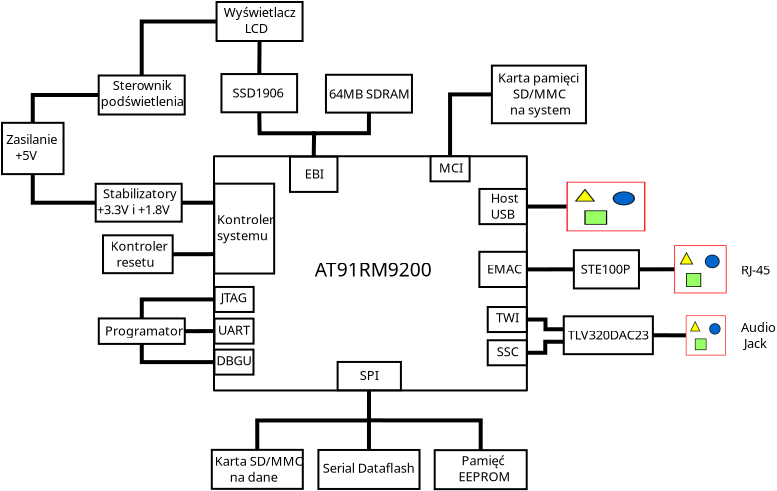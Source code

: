 <?xml version="1.0" encoding="UTF-8"?>
<dia:diagram xmlns:dia="http://www.lysator.liu.se/~alla/dia/">
  <dia:layer name="Tło" visible="true">
    <dia:object type="Standard - Box" version="0" id="O0">
      <dia:attribute name="obj_pos">
        <dia:point val="14.95,10.1"/>
      </dia:attribute>
      <dia:attribute name="obj_bb">
        <dia:rectangle val="14.9,10.05;30.645,21.861"/>
      </dia:attribute>
      <dia:attribute name="elem_corner">
        <dia:point val="14.95,10.1"/>
      </dia:attribute>
      <dia:attribute name="elem_width">
        <dia:real val="15.644"/>
      </dia:attribute>
      <dia:attribute name="elem_height">
        <dia:real val="11.711"/>
      </dia:attribute>
      <dia:attribute name="show_background">
        <dia:boolean val="true"/>
      </dia:attribute>
      <dia:attribute name="corner_radius">
        <dia:real val="1.175e-38"/>
      </dia:attribute>
    </dia:object>
    <dia:object type="Standard - Text" version="1" id="O1">
      <dia:attribute name="obj_pos">
        <dia:point val="19.99,16.113"/>
      </dia:attribute>
      <dia:attribute name="obj_bb">
        <dia:rectangle val="19.99,15.407;25.763,18.211"/>
      </dia:attribute>
      <dia:attribute name="text">
        <dia:composite type="text">
          <dia:attribute name="string">
            <dia:string>#AT91RM9200
#</dia:string>
          </dia:attribute>
          <dia:attribute name="font">
            <dia:font family="sans" style="0" name="Helvetica"/>
          </dia:attribute>
          <dia:attribute name="height">
            <dia:real val="1.2"/>
          </dia:attribute>
          <dia:attribute name="pos">
            <dia:point val="19.99,16.113"/>
          </dia:attribute>
          <dia:attribute name="color">
            <dia:color val="#000000"/>
          </dia:attribute>
          <dia:attribute name="alignment">
            <dia:enum val="0"/>
          </dia:attribute>
        </dia:composite>
      </dia:attribute>
      <dia:attribute name="valign">
        <dia:enum val="3"/>
      </dia:attribute>
    </dia:object>
    <dia:object type="Standard - Box" version="0" id="O2">
      <dia:attribute name="obj_pos">
        <dia:point val="4.35,8.428"/>
      </dia:attribute>
      <dia:attribute name="obj_bb">
        <dia:rectangle val="4.3,8.378;7.476,11.043"/>
      </dia:attribute>
      <dia:attribute name="elem_corner">
        <dia:point val="4.35,8.428"/>
      </dia:attribute>
      <dia:attribute name="elem_width">
        <dia:real val="3.076"/>
      </dia:attribute>
      <dia:attribute name="elem_height">
        <dia:real val="2.565"/>
      </dia:attribute>
      <dia:attribute name="show_background">
        <dia:boolean val="true"/>
      </dia:attribute>
    </dia:object>
    <dia:object type="Standard - Box" version="0" id="O3">
      <dia:attribute name="obj_pos">
        <dia:point val="18.75,10.123"/>
      </dia:attribute>
      <dia:attribute name="obj_bb">
        <dia:rectangle val="18.7,10.073;21.173,11.933"/>
      </dia:attribute>
      <dia:attribute name="elem_corner">
        <dia:point val="18.75,10.123"/>
      </dia:attribute>
      <dia:attribute name="elem_width">
        <dia:real val="2.373"/>
      </dia:attribute>
      <dia:attribute name="elem_height">
        <dia:real val="1.76"/>
      </dia:attribute>
      <dia:attribute name="show_background">
        <dia:boolean val="true"/>
      </dia:attribute>
    </dia:object>
    <dia:object type="Standard - Box" version="0" id="O4">
      <dia:attribute name="obj_pos">
        <dia:point val="14.84,24.78"/>
      </dia:attribute>
      <dia:attribute name="obj_bb">
        <dia:rectangle val="14.79,24.73;19.44,26.78"/>
      </dia:attribute>
      <dia:attribute name="elem_corner">
        <dia:point val="14.84,24.78"/>
      </dia:attribute>
      <dia:attribute name="elem_width">
        <dia:real val="4.55"/>
      </dia:attribute>
      <dia:attribute name="elem_height">
        <dia:real val="1.95"/>
      </dia:attribute>
      <dia:attribute name="show_background">
        <dia:boolean val="true"/>
      </dia:attribute>
    </dia:object>
    <dia:object type="Standard - Box" version="0" id="O5">
      <dia:attribute name="obj_pos">
        <dia:point val="25.985,24.795"/>
      </dia:attribute>
      <dia:attribute name="obj_bb">
        <dia:rectangle val="25.935,24.745;30.635,26.795"/>
      </dia:attribute>
      <dia:attribute name="elem_corner">
        <dia:point val="25.985,24.795"/>
      </dia:attribute>
      <dia:attribute name="elem_width">
        <dia:real val="4.6"/>
      </dia:attribute>
      <dia:attribute name="elem_height">
        <dia:real val="1.95"/>
      </dia:attribute>
      <dia:attribute name="show_background">
        <dia:boolean val="true"/>
      </dia:attribute>
    </dia:object>
    <dia:object type="Standard - Box" version="0" id="O6">
      <dia:attribute name="obj_pos">
        <dia:point val="20.17,24.785"/>
      </dia:attribute>
      <dia:attribute name="obj_bb">
        <dia:rectangle val="20.12,24.735;25.276,26.785"/>
      </dia:attribute>
      <dia:attribute name="elem_corner">
        <dia:point val="20.17,24.785"/>
      </dia:attribute>
      <dia:attribute name="elem_width">
        <dia:real val="5.056"/>
      </dia:attribute>
      <dia:attribute name="elem_height">
        <dia:real val="1.95"/>
      </dia:attribute>
      <dia:attribute name="show_background">
        <dia:boolean val="true"/>
      </dia:attribute>
    </dia:object>
    <dia:object type="Standard - Box" version="0" id="O7">
      <dia:attribute name="obj_pos">
        <dia:point val="9.035,11.476"/>
      </dia:attribute>
      <dia:attribute name="obj_bb">
        <dia:rectangle val="8.985,11.427;13.385,13.418"/>
      </dia:attribute>
      <dia:attribute name="elem_corner">
        <dia:point val="9.035,11.476"/>
      </dia:attribute>
      <dia:attribute name="elem_width">
        <dia:real val="4.3"/>
      </dia:attribute>
      <dia:attribute name="elem_height">
        <dia:real val="1.892"/>
      </dia:attribute>
      <dia:attribute name="show_background">
        <dia:boolean val="true"/>
      </dia:attribute>
    </dia:object>
    <dia:object type="Standard - Line" version="0" id="O8">
      <dia:attribute name="obj_pos">
        <dia:point val="22.7,21.35"/>
      </dia:attribute>
      <dia:attribute name="obj_bb">
        <dia:rectangle val="22.598,21.25;22.8,24.885"/>
      </dia:attribute>
      <dia:attribute name="conn_endpoints">
        <dia:point val="22.7,21.35"/>
        <dia:point val="22.698,24.785"/>
      </dia:attribute>
      <dia:attribute name="numcp">
        <dia:int val="2"/>
      </dia:attribute>
      <dia:attribute name="line_width">
        <dia:real val="0.2"/>
      </dia:attribute>
      <dia:connections>
        <dia:connection handle="1" to="O6" connection="1"/>
      </dia:connections>
    </dia:object>
    <dia:object type="Standard - PolyLine" version="0" id="O9">
      <dia:attribute name="obj_pos">
        <dia:point val="22.662,23.309"/>
      </dia:attribute>
      <dia:attribute name="obj_bb">
        <dia:rectangle val="17.011,23.209;22.762,24.88"/>
      </dia:attribute>
      <dia:attribute name="poly_points">
        <dia:point val="22.662,23.309"/>
        <dia:point val="17.111,23.312"/>
        <dia:point val="17.115,24.78"/>
      </dia:attribute>
      <dia:attribute name="line_width">
        <dia:real val="0.2"/>
      </dia:attribute>
      <dia:connections>
        <dia:connection handle="2" to="O4" connection="1"/>
      </dia:connections>
    </dia:object>
    <dia:object type="Standard - PolyLine" version="0" id="O10">
      <dia:attribute name="obj_pos">
        <dia:point val="22.712,23.305"/>
      </dia:attribute>
      <dia:attribute name="obj_bb">
        <dia:rectangle val="22.613,23.205;28.385,24.895"/>
      </dia:attribute>
      <dia:attribute name="poly_points">
        <dia:point val="22.712,23.305"/>
        <dia:point val="28.285,23.308"/>
        <dia:point val="28.285,24.795"/>
      </dia:attribute>
      <dia:attribute name="line_width">
        <dia:real val="0.2"/>
      </dia:attribute>
      <dia:connections>
        <dia:connection handle="2" to="O5" connection="1"/>
      </dia:connections>
    </dia:object>
    <dia:object type="Standard - Text" version="1" id="O11">
      <dia:attribute name="obj_pos">
        <dia:point val="14.99,25.58"/>
      </dia:attribute>
      <dia:attribute name="obj_bb">
        <dia:rectangle val="14.99,25.038;19.157,26.777"/>
      </dia:attribute>
      <dia:attribute name="text">
        <dia:composite type="text">
          <dia:attribute name="string">
            <dia:string>#Karta SD/MMC
     na dane #</dia:string>
          </dia:attribute>
          <dia:attribute name="font">
            <dia:font family="sans" style="0" name="Helvetica"/>
          </dia:attribute>
          <dia:attribute name="height">
            <dia:real val="0.8"/>
          </dia:attribute>
          <dia:attribute name="pos">
            <dia:point val="14.99,25.58"/>
          </dia:attribute>
          <dia:attribute name="color">
            <dia:color val="#000000"/>
          </dia:attribute>
          <dia:attribute name="alignment">
            <dia:enum val="0"/>
          </dia:attribute>
        </dia:composite>
      </dia:attribute>
      <dia:attribute name="valign">
        <dia:enum val="3"/>
      </dia:attribute>
    </dia:object>
    <dia:object type="Standard - Text" version="1" id="O12">
      <dia:attribute name="obj_pos">
        <dia:point val="20.382,25.919"/>
      </dia:attribute>
      <dia:attribute name="obj_bb">
        <dia:rectangle val="20.382,25.377;25.004,26.317"/>
      </dia:attribute>
      <dia:attribute name="text">
        <dia:composite type="text">
          <dia:attribute name="string">
            <dia:string>#Serial Dataflash#</dia:string>
          </dia:attribute>
          <dia:attribute name="font">
            <dia:font family="sans" style="0" name="Helvetica"/>
          </dia:attribute>
          <dia:attribute name="height">
            <dia:real val="0.8"/>
          </dia:attribute>
          <dia:attribute name="pos">
            <dia:point val="20.382,25.919"/>
          </dia:attribute>
          <dia:attribute name="color">
            <dia:color val="#000000"/>
          </dia:attribute>
          <dia:attribute name="alignment">
            <dia:enum val="0"/>
          </dia:attribute>
        </dia:composite>
      </dia:attribute>
      <dia:attribute name="valign">
        <dia:enum val="3"/>
      </dia:attribute>
    </dia:object>
    <dia:object type="Standard - Text" version="1" id="O13">
      <dia:attribute name="obj_pos">
        <dia:point val="9.099,12.204"/>
      </dia:attribute>
      <dia:attribute name="obj_bb">
        <dia:rectangle val="9.099,11.662;13.251,13.402"/>
      </dia:attribute>
      <dia:attribute name="text">
        <dia:composite type="text">
          <dia:attribute name="string">
            <dia:string>#  Stabilizatory
+3.3V i +1.8V#</dia:string>
          </dia:attribute>
          <dia:attribute name="font">
            <dia:font family="sans" style="0" name="Helvetica"/>
          </dia:attribute>
          <dia:attribute name="height">
            <dia:real val="0.8"/>
          </dia:attribute>
          <dia:attribute name="pos">
            <dia:point val="9.099,12.204"/>
          </dia:attribute>
          <dia:attribute name="color">
            <dia:color val="#000000"/>
          </dia:attribute>
          <dia:attribute name="alignment">
            <dia:enum val="0"/>
          </dia:attribute>
        </dia:composite>
      </dia:attribute>
      <dia:attribute name="valign">
        <dia:enum val="3"/>
      </dia:attribute>
    </dia:object>
    <dia:object type="Standard - Text" version="1" id="O14">
      <dia:attribute name="obj_pos">
        <dia:point val="4.567,9.484"/>
      </dia:attribute>
      <dia:attribute name="obj_bb">
        <dia:rectangle val="4.567,8.941;7.199,10.681"/>
      </dia:attribute>
      <dia:attribute name="text">
        <dia:composite type="text">
          <dia:attribute name="string">
            <dia:string>#Zasilanie
   +5V#</dia:string>
          </dia:attribute>
          <dia:attribute name="font">
            <dia:font family="sans" style="0" name="Helvetica"/>
          </dia:attribute>
          <dia:attribute name="height">
            <dia:real val="0.8"/>
          </dia:attribute>
          <dia:attribute name="pos">
            <dia:point val="4.567,9.484"/>
          </dia:attribute>
          <dia:attribute name="color">
            <dia:color val="#000000"/>
          </dia:attribute>
          <dia:attribute name="alignment">
            <dia:enum val="0"/>
          </dia:attribute>
        </dia:composite>
      </dia:attribute>
      <dia:attribute name="valign">
        <dia:enum val="3"/>
      </dia:attribute>
    </dia:object>
    <dia:object type="Standard - Box" version="0" id="O15">
      <dia:attribute name="obj_pos">
        <dia:point val="21.131,20.384"/>
      </dia:attribute>
      <dia:attribute name="obj_bb">
        <dia:rectangle val="21.081,20.334;24.346,21.848"/>
      </dia:attribute>
      <dia:attribute name="elem_corner">
        <dia:point val="21.131,20.384"/>
      </dia:attribute>
      <dia:attribute name="elem_width">
        <dia:real val="3.164"/>
      </dia:attribute>
      <dia:attribute name="elem_height">
        <dia:real val="1.414"/>
      </dia:attribute>
      <dia:attribute name="show_background">
        <dia:boolean val="true"/>
      </dia:attribute>
    </dia:object>
    <dia:object type="Standard - Text" version="1" id="O16">
      <dia:attribute name="obj_pos">
        <dia:point val="22.24,21.293"/>
      </dia:attribute>
      <dia:attribute name="obj_bb">
        <dia:rectangle val="22.24,20.822;23.135,22.692"/>
      </dia:attribute>
      <dia:attribute name="text">
        <dia:composite type="text">
          <dia:attribute name="string">
            <dia:string>#SPI
#</dia:string>
          </dia:attribute>
          <dia:attribute name="font">
            <dia:font family="sans" style="0" name="Helvetica"/>
          </dia:attribute>
          <dia:attribute name="height">
            <dia:real val="0.8"/>
          </dia:attribute>
          <dia:attribute name="pos">
            <dia:point val="22.24,21.293"/>
          </dia:attribute>
          <dia:attribute name="color">
            <dia:color val="#000000"/>
          </dia:attribute>
          <dia:attribute name="alignment">
            <dia:enum val="0"/>
          </dia:attribute>
        </dia:composite>
      </dia:attribute>
      <dia:attribute name="valign">
        <dia:enum val="3"/>
      </dia:attribute>
    </dia:object>
    <dia:object type="Standard - Text" version="1" id="O17">
      <dia:attribute name="obj_pos">
        <dia:point val="27.181,25.549"/>
      </dia:attribute>
      <dia:attribute name="obj_bb">
        <dia:rectangle val="27.181,25.007;29.633,26.747"/>
      </dia:attribute>
      <dia:attribute name="text">
        <dia:composite type="text">
          <dia:attribute name="string">
            <dia:string># Pamięć
EEPROM#</dia:string>
          </dia:attribute>
          <dia:attribute name="font">
            <dia:font family="sans" style="0" name="Helvetica"/>
          </dia:attribute>
          <dia:attribute name="height">
            <dia:real val="0.8"/>
          </dia:attribute>
          <dia:attribute name="pos">
            <dia:point val="27.181,25.549"/>
          </dia:attribute>
          <dia:attribute name="color">
            <dia:color val="#000000"/>
          </dia:attribute>
          <dia:attribute name="alignment">
            <dia:enum val="0"/>
          </dia:attribute>
        </dia:composite>
      </dia:attribute>
      <dia:attribute name="valign">
        <dia:enum val="3"/>
      </dia:attribute>
    </dia:object>
    <dia:object type="Standard - Text" version="1" id="O18">
      <dia:attribute name="obj_pos">
        <dia:point val="19.492,11.214"/>
      </dia:attribute>
      <dia:attribute name="obj_bb">
        <dia:rectangle val="19.492,10.671;20.432,11.611"/>
      </dia:attribute>
      <dia:attribute name="text">
        <dia:composite type="text">
          <dia:attribute name="string">
            <dia:string>#EBI#</dia:string>
          </dia:attribute>
          <dia:attribute name="font">
            <dia:font family="sans" style="0" name="Helvetica"/>
          </dia:attribute>
          <dia:attribute name="height">
            <dia:real val="0.8"/>
          </dia:attribute>
          <dia:attribute name="pos">
            <dia:point val="19.492,11.214"/>
          </dia:attribute>
          <dia:attribute name="color">
            <dia:color val="#000000"/>
          </dia:attribute>
          <dia:attribute name="alignment">
            <dia:enum val="0"/>
          </dia:attribute>
        </dia:composite>
      </dia:attribute>
      <dia:attribute name="valign">
        <dia:enum val="3"/>
      </dia:attribute>
    </dia:object>
    <dia:object type="Standard - Box" version="0" id="O19">
      <dia:attribute name="obj_pos">
        <dia:point val="20.548,6.025"/>
      </dia:attribute>
      <dia:attribute name="obj_bb">
        <dia:rectangle val="20.498,5.975;24.898,7.967"/>
      </dia:attribute>
      <dia:attribute name="elem_corner">
        <dia:point val="20.548,6.025"/>
      </dia:attribute>
      <dia:attribute name="elem_width">
        <dia:real val="4.3"/>
      </dia:attribute>
      <dia:attribute name="elem_height">
        <dia:real val="1.892"/>
      </dia:attribute>
      <dia:attribute name="show_background">
        <dia:boolean val="true"/>
      </dia:attribute>
    </dia:object>
    <dia:object type="Standard - Text" version="1" id="O20">
      <dia:attribute name="obj_pos">
        <dia:point val="20.701,7.218"/>
      </dia:attribute>
      <dia:attribute name="obj_bb">
        <dia:rectangle val="20.701,6.676;24.628,7.616"/>
      </dia:attribute>
      <dia:attribute name="text">
        <dia:composite type="text">
          <dia:attribute name="string">
            <dia:string>#64MB SDRAM#</dia:string>
          </dia:attribute>
          <dia:attribute name="font">
            <dia:font family="sans" style="0" name="Helvetica"/>
          </dia:attribute>
          <dia:attribute name="height">
            <dia:real val="0.8"/>
          </dia:attribute>
          <dia:attribute name="pos">
            <dia:point val="20.701,7.218"/>
          </dia:attribute>
          <dia:attribute name="color">
            <dia:color val="#000000"/>
          </dia:attribute>
          <dia:attribute name="alignment">
            <dia:enum val="0"/>
          </dia:attribute>
        </dia:composite>
      </dia:attribute>
      <dia:attribute name="valign">
        <dia:enum val="3"/>
      </dia:attribute>
    </dia:object>
    <dia:object type="Standard - PolyLine" version="0" id="O21">
      <dia:attribute name="obj_pos">
        <dia:point val="19.937,10.123"/>
      </dia:attribute>
      <dia:attribute name="obj_bb">
        <dia:rectangle val="19.835,7.816;22.799,10.225"/>
      </dia:attribute>
      <dia:attribute name="poly_points">
        <dia:point val="19.937,10.123"/>
        <dia:point val="19.953,8.949"/>
        <dia:point val="22.695,8.947"/>
        <dia:point val="22.698,7.917"/>
      </dia:attribute>
      <dia:attribute name="line_width">
        <dia:real val="0.2"/>
      </dia:attribute>
      <dia:connections>
        <dia:connection handle="0" to="O3" connection="1"/>
        <dia:connection handle="3" to="O19" connection="6"/>
      </dia:connections>
    </dia:object>
    <dia:object type="Standard - Box" version="0" id="O22">
      <dia:attribute name="obj_pos">
        <dia:point val="15.323,5.99"/>
      </dia:attribute>
      <dia:attribute name="obj_bb">
        <dia:rectangle val="15.273,5.94;19.155,7.952"/>
      </dia:attribute>
      <dia:attribute name="elem_corner">
        <dia:point val="15.323,5.99"/>
      </dia:attribute>
      <dia:attribute name="elem_width">
        <dia:real val="3.782"/>
      </dia:attribute>
      <dia:attribute name="elem_height">
        <dia:real val="1.912"/>
      </dia:attribute>
      <dia:attribute name="show_background">
        <dia:boolean val="true"/>
      </dia:attribute>
    </dia:object>
    <dia:object type="Standard - PolyLine" version="0" id="O23">
      <dia:attribute name="obj_pos">
        <dia:point val="17.214,7.902"/>
      </dia:attribute>
      <dia:attribute name="obj_bb">
        <dia:rectangle val="17.113,7.801;20.123,9.049"/>
      </dia:attribute>
      <dia:attribute name="poly_points">
        <dia:point val="17.214,7.902"/>
        <dia:point val="17.23,8.949"/>
        <dia:point val="20.023,8.949"/>
      </dia:attribute>
      <dia:attribute name="line_width">
        <dia:real val="0.2"/>
      </dia:attribute>
      <dia:connections>
        <dia:connection handle="0" to="O22" connection="6"/>
      </dia:connections>
    </dia:object>
    <dia:object type="Standard - Text" version="1" id="O24">
      <dia:attribute name="obj_pos">
        <dia:point val="15.871,7.159"/>
      </dia:attribute>
      <dia:attribute name="obj_bb">
        <dia:rectangle val="15.871,6.617;18.539,7.557"/>
      </dia:attribute>
      <dia:attribute name="text">
        <dia:composite type="text">
          <dia:attribute name="string">
            <dia:string>#SSD1906#</dia:string>
          </dia:attribute>
          <dia:attribute name="font">
            <dia:font family="sans" style="0" name="Helvetica"/>
          </dia:attribute>
          <dia:attribute name="height">
            <dia:real val="0.8"/>
          </dia:attribute>
          <dia:attribute name="pos">
            <dia:point val="15.871,7.159"/>
          </dia:attribute>
          <dia:attribute name="color">
            <dia:color val="#000000"/>
          </dia:attribute>
          <dia:attribute name="alignment">
            <dia:enum val="0"/>
          </dia:attribute>
        </dia:composite>
      </dia:attribute>
      <dia:attribute name="valign">
        <dia:enum val="3"/>
      </dia:attribute>
    </dia:object>
    <dia:object type="Standard - Box" version="0" id="O25">
      <dia:attribute name="obj_pos">
        <dia:point val="14.963,11.47"/>
      </dia:attribute>
      <dia:attribute name="obj_bb">
        <dia:rectangle val="14.913,11.42;18.009,16.013"/>
      </dia:attribute>
      <dia:attribute name="elem_corner">
        <dia:point val="14.963,11.47"/>
      </dia:attribute>
      <dia:attribute name="elem_width">
        <dia:real val="2.995"/>
      </dia:attribute>
      <dia:attribute name="elem_height">
        <dia:real val="4.493"/>
      </dia:attribute>
      <dia:attribute name="show_background">
        <dia:boolean val="true"/>
      </dia:attribute>
    </dia:object>
    <dia:object type="Standard - Text" version="1" id="O26">
      <dia:attribute name="obj_pos">
        <dia:point val="15.1,13.498"/>
      </dia:attribute>
      <dia:attribute name="obj_bb">
        <dia:rectangle val="15.1,12.955;17.753,14.695"/>
      </dia:attribute>
      <dia:attribute name="text">
        <dia:composite type="text">
          <dia:attribute name="string">
            <dia:string>#Kontroler
systemu#</dia:string>
          </dia:attribute>
          <dia:attribute name="font">
            <dia:font family="sans" style="0" name="Helvetica"/>
          </dia:attribute>
          <dia:attribute name="height">
            <dia:real val="0.8"/>
          </dia:attribute>
          <dia:attribute name="pos">
            <dia:point val="15.1,13.498"/>
          </dia:attribute>
          <dia:attribute name="color">
            <dia:color val="#000000"/>
          </dia:attribute>
          <dia:attribute name="alignment">
            <dia:enum val="0"/>
          </dia:attribute>
        </dia:composite>
      </dia:attribute>
      <dia:attribute name="valign">
        <dia:enum val="3"/>
      </dia:attribute>
    </dia:object>
    <dia:object type="Standard - Line" version="0" id="O27">
      <dia:attribute name="obj_pos">
        <dia:point val="13.335,12.422"/>
      </dia:attribute>
      <dia:attribute name="obj_bb">
        <dia:rectangle val="13.235,12.322;15.034,12.522"/>
      </dia:attribute>
      <dia:attribute name="conn_endpoints">
        <dia:point val="13.335,12.422"/>
        <dia:point val="14.934,12.422"/>
      </dia:attribute>
      <dia:attribute name="numcp">
        <dia:int val="2"/>
      </dia:attribute>
      <dia:attribute name="line_width">
        <dia:real val="0.2"/>
      </dia:attribute>
      <dia:connections>
        <dia:connection handle="0" to="O7" connection="4"/>
      </dia:connections>
    </dia:object>
    <dia:object type="Standard - Box" version="0" id="O28">
      <dia:attribute name="obj_pos">
        <dia:point val="15.078,2.387"/>
      </dia:attribute>
      <dia:attribute name="obj_bb">
        <dia:rectangle val="15.028,2.337;19.428,4.387"/>
      </dia:attribute>
      <dia:attribute name="elem_corner">
        <dia:point val="15.078,2.387"/>
      </dia:attribute>
      <dia:attribute name="elem_width">
        <dia:real val="4.3"/>
      </dia:attribute>
      <dia:attribute name="elem_height">
        <dia:real val="1.95"/>
      </dia:attribute>
      <dia:attribute name="show_background">
        <dia:boolean val="true"/>
      </dia:attribute>
    </dia:object>
    <dia:object type="Standard - PolyLine" version="0" id="O29">
      <dia:attribute name="obj_pos">
        <dia:point val="17.228,4.337"/>
      </dia:attribute>
      <dia:attribute name="obj_bb">
        <dia:rectangle val="17.113,4.237;17.329,6.091"/>
      </dia:attribute>
      <dia:attribute name="poly_points">
        <dia:point val="17.228,4.337"/>
        <dia:point val="17.214,5.99"/>
      </dia:attribute>
      <dia:attribute name="line_width">
        <dia:real val="0.2"/>
      </dia:attribute>
      <dia:connections>
        <dia:connection handle="0" to="O28" connection="6"/>
        <dia:connection handle="1" to="O22" connection="1"/>
      </dia:connections>
    </dia:object>
    <dia:object type="Standard - Text" version="1" id="O30">
      <dia:attribute name="obj_pos">
        <dia:point val="15.443,3.139"/>
      </dia:attribute>
      <dia:attribute name="obj_bb">
        <dia:rectangle val="15.443,2.596;19.025,4.336"/>
      </dia:attribute>
      <dia:attribute name="text">
        <dia:composite type="text">
          <dia:attribute name="string">
            <dia:string>#Wyświetlacz
       LCD#</dia:string>
          </dia:attribute>
          <dia:attribute name="font">
            <dia:font family="sans" style="0" name="Helvetica"/>
          </dia:attribute>
          <dia:attribute name="height">
            <dia:real val="0.8"/>
          </dia:attribute>
          <dia:attribute name="pos">
            <dia:point val="15.443,3.139"/>
          </dia:attribute>
          <dia:attribute name="color">
            <dia:color val="#000000"/>
          </dia:attribute>
          <dia:attribute name="alignment">
            <dia:enum val="0"/>
          </dia:attribute>
        </dia:composite>
      </dia:attribute>
      <dia:attribute name="valign">
        <dia:enum val="3"/>
      </dia:attribute>
    </dia:object>
    <dia:object type="Standard - Box" version="0" id="O31">
      <dia:attribute name="obj_pos">
        <dia:point val="9.401,14.053"/>
      </dia:attribute>
      <dia:attribute name="obj_bb">
        <dia:rectangle val="9.351,14.003;12.933,15.995"/>
      </dia:attribute>
      <dia:attribute name="elem_corner">
        <dia:point val="9.401,14.053"/>
      </dia:attribute>
      <dia:attribute name="elem_width">
        <dia:real val="3.482"/>
      </dia:attribute>
      <dia:attribute name="elem_height">
        <dia:real val="1.892"/>
      </dia:attribute>
      <dia:attribute name="show_background">
        <dia:boolean val="true"/>
      </dia:attribute>
    </dia:object>
    <dia:object type="Standard - Text" version="1" id="O32">
      <dia:attribute name="obj_pos">
        <dia:point val="9.781,14.821"/>
      </dia:attribute>
      <dia:attribute name="obj_bb">
        <dia:rectangle val="9.781,14.278;12.434,16.018"/>
      </dia:attribute>
      <dia:attribute name="text">
        <dia:composite type="text">
          <dia:attribute name="string">
            <dia:string>#Kontroler
  resetu#</dia:string>
          </dia:attribute>
          <dia:attribute name="font">
            <dia:font family="sans" style="0" name="Helvetica"/>
          </dia:attribute>
          <dia:attribute name="height">
            <dia:real val="0.8"/>
          </dia:attribute>
          <dia:attribute name="pos">
            <dia:point val="9.781,14.821"/>
          </dia:attribute>
          <dia:attribute name="color">
            <dia:color val="#000000"/>
          </dia:attribute>
          <dia:attribute name="alignment">
            <dia:enum val="0"/>
          </dia:attribute>
        </dia:composite>
      </dia:attribute>
      <dia:attribute name="valign">
        <dia:enum val="3"/>
      </dia:attribute>
    </dia:object>
    <dia:object type="Standard - PolyLine" version="0" id="O33">
      <dia:attribute name="obj_pos">
        <dia:point val="12.883,14.999"/>
      </dia:attribute>
      <dia:attribute name="obj_bb">
        <dia:rectangle val="12.783,14.895;15.008,15.1"/>
      </dia:attribute>
      <dia:attribute name="poly_points">
        <dia:point val="12.883,14.999"/>
        <dia:point val="14.908,14.995"/>
      </dia:attribute>
      <dia:attribute name="line_width">
        <dia:real val="0.2"/>
      </dia:attribute>
      <dia:connections>
        <dia:connection handle="0" to="O31" connection="4"/>
      </dia:connections>
    </dia:object>
    <dia:object type="Standard - Box" version="0" id="O34">
      <dia:attribute name="obj_pos">
        <dia:point val="9.185,6.062"/>
      </dia:attribute>
      <dia:attribute name="obj_bb">
        <dia:rectangle val="9.135,6.012;13.535,8.062"/>
      </dia:attribute>
      <dia:attribute name="elem_corner">
        <dia:point val="9.185,6.062"/>
      </dia:attribute>
      <dia:attribute name="elem_width">
        <dia:real val="4.3"/>
      </dia:attribute>
      <dia:attribute name="elem_height">
        <dia:real val="1.95"/>
      </dia:attribute>
      <dia:attribute name="show_background">
        <dia:boolean val="true"/>
      </dia:attribute>
    </dia:object>
    <dia:object type="Standard - Text" version="1" id="O35">
      <dia:attribute name="obj_pos">
        <dia:point val="9.285,6.79"/>
      </dia:attribute>
      <dia:attribute name="obj_bb">
        <dia:rectangle val="9.285,6.247;13.32,7.987"/>
      </dia:attribute>
      <dia:attribute name="text">
        <dia:composite type="text">
          <dia:attribute name="string">
            <dia:string>#    Sterownik
podświetlenia#</dia:string>
          </dia:attribute>
          <dia:attribute name="font">
            <dia:font family="sans" style="0" name="Helvetica"/>
          </dia:attribute>
          <dia:attribute name="height">
            <dia:real val="0.8"/>
          </dia:attribute>
          <dia:attribute name="pos">
            <dia:point val="9.285,6.79"/>
          </dia:attribute>
          <dia:attribute name="color">
            <dia:color val="#000000"/>
          </dia:attribute>
          <dia:attribute name="alignment">
            <dia:enum val="0"/>
          </dia:attribute>
        </dia:composite>
      </dia:attribute>
      <dia:attribute name="valign">
        <dia:enum val="3"/>
      </dia:attribute>
    </dia:object>
    <dia:object type="Standard - ZigZagLine" version="1" id="O36">
      <dia:attribute name="obj_pos">
        <dia:point val="5.888,8.428"/>
      </dia:attribute>
      <dia:attribute name="obj_bb">
        <dia:rectangle val="5.788,6.937;9.285,8.528"/>
      </dia:attribute>
      <dia:attribute name="orth_points">
        <dia:point val="5.888,8.428"/>
        <dia:point val="5.888,7.037"/>
        <dia:point val="9.185,7.037"/>
      </dia:attribute>
      <dia:attribute name="orth_orient">
        <dia:enum val="1"/>
        <dia:enum val="0"/>
      </dia:attribute>
      <dia:attribute name="autorouting">
        <dia:boolean val="true"/>
      </dia:attribute>
      <dia:attribute name="line_width">
        <dia:real val="0.2"/>
      </dia:attribute>
      <dia:connections>
        <dia:connection handle="0" to="O2" connection="1"/>
        <dia:connection handle="1" to="O34" connection="3"/>
      </dia:connections>
    </dia:object>
    <dia:object type="Standard - ZigZagLine" version="1" id="O37">
      <dia:attribute name="obj_pos">
        <dia:point val="5.888,10.993"/>
      </dia:attribute>
      <dia:attribute name="obj_bb">
        <dia:rectangle val="5.788,10.893;9.135,12.522"/>
      </dia:attribute>
      <dia:attribute name="orth_points">
        <dia:point val="5.888,10.993"/>
        <dia:point val="5.888,12.422"/>
        <dia:point val="9.035,12.422"/>
      </dia:attribute>
      <dia:attribute name="orth_orient">
        <dia:enum val="1"/>
        <dia:enum val="0"/>
      </dia:attribute>
      <dia:attribute name="autorouting">
        <dia:boolean val="true"/>
      </dia:attribute>
      <dia:attribute name="line_width">
        <dia:real val="0.2"/>
      </dia:attribute>
      <dia:connections>
        <dia:connection handle="0" to="O2" connection="6"/>
        <dia:connection handle="1" to="O7" connection="3"/>
      </dia:connections>
    </dia:object>
    <dia:object type="Standard - Box" version="0" id="O38">
      <dia:attribute name="obj_pos">
        <dia:point val="32.438,18.103"/>
      </dia:attribute>
      <dia:attribute name="obj_bb">
        <dia:rectangle val="32.388,18.053;36.943,20.045"/>
      </dia:attribute>
      <dia:attribute name="elem_corner">
        <dia:point val="32.438,18.103"/>
      </dia:attribute>
      <dia:attribute name="elem_width">
        <dia:real val="4.455"/>
      </dia:attribute>
      <dia:attribute name="elem_height">
        <dia:real val="1.892"/>
      </dia:attribute>
      <dia:attribute name="show_background">
        <dia:boolean val="true"/>
      </dia:attribute>
    </dia:object>
    <dia:object type="Standard - Text" version="1" id="O39">
      <dia:attribute name="obj_pos">
        <dia:point val="32.643,19.263"/>
      </dia:attribute>
      <dia:attribute name="obj_bb">
        <dia:rectangle val="32.643,18.721;36.738,19.66"/>
      </dia:attribute>
      <dia:attribute name="text">
        <dia:composite type="text">
          <dia:attribute name="string">
            <dia:string>#TLV320DAC23#</dia:string>
          </dia:attribute>
          <dia:attribute name="font">
            <dia:font family="sans" style="0" name="Helvetica"/>
          </dia:attribute>
          <dia:attribute name="height">
            <dia:real val="0.8"/>
          </dia:attribute>
          <dia:attribute name="pos">
            <dia:point val="32.643,19.263"/>
          </dia:attribute>
          <dia:attribute name="color">
            <dia:color val="#000000"/>
          </dia:attribute>
          <dia:attribute name="alignment">
            <dia:enum val="0"/>
          </dia:attribute>
        </dia:composite>
      </dia:attribute>
      <dia:attribute name="valign">
        <dia:enum val="3"/>
      </dia:attribute>
    </dia:object>
    <dia:object type="Standard - Box" version="0" id="O40">
      <dia:attribute name="obj_pos">
        <dia:point val="28.636,17.638"/>
      </dia:attribute>
      <dia:attribute name="obj_bb">
        <dia:rectangle val="28.586,17.588;30.638,18.939"/>
      </dia:attribute>
      <dia:attribute name="elem_corner">
        <dia:point val="28.636,17.638"/>
      </dia:attribute>
      <dia:attribute name="elem_width">
        <dia:real val="1.953"/>
      </dia:attribute>
      <dia:attribute name="elem_height">
        <dia:real val="1.251"/>
      </dia:attribute>
      <dia:attribute name="show_background">
        <dia:boolean val="true"/>
      </dia:attribute>
    </dia:object>
    <dia:object type="Standard - Box" version="0" id="O41">
      <dia:attribute name="obj_pos">
        <dia:point val="28.636,19.3"/>
      </dia:attribute>
      <dia:attribute name="obj_bb">
        <dia:rectangle val="28.586,19.25;30.638,20.6"/>
      </dia:attribute>
      <dia:attribute name="elem_corner">
        <dia:point val="28.636,19.3"/>
      </dia:attribute>
      <dia:attribute name="elem_width">
        <dia:real val="1.953"/>
      </dia:attribute>
      <dia:attribute name="elem_height">
        <dia:real val="1.251"/>
      </dia:attribute>
      <dia:attribute name="show_background">
        <dia:boolean val="true"/>
      </dia:attribute>
    </dia:object>
    <dia:object type="Standard - Text" version="1" id="O42">
      <dia:attribute name="obj_pos">
        <dia:point val="29.046,18.405"/>
      </dia:attribute>
      <dia:attribute name="obj_bb">
        <dia:rectangle val="29.046,17.862;30.149,18.802"/>
      </dia:attribute>
      <dia:attribute name="text">
        <dia:composite type="text">
          <dia:attribute name="string">
            <dia:string>#TWI#</dia:string>
          </dia:attribute>
          <dia:attribute name="font">
            <dia:font family="sans" style="0" name="Helvetica"/>
          </dia:attribute>
          <dia:attribute name="height">
            <dia:real val="0.8"/>
          </dia:attribute>
          <dia:attribute name="pos">
            <dia:point val="29.046,18.405"/>
          </dia:attribute>
          <dia:attribute name="color">
            <dia:color val="#000000"/>
          </dia:attribute>
          <dia:attribute name="alignment">
            <dia:enum val="0"/>
          </dia:attribute>
        </dia:composite>
      </dia:attribute>
      <dia:attribute name="valign">
        <dia:enum val="3"/>
      </dia:attribute>
    </dia:object>
    <dia:object type="Standard - Text" version="1" id="O43">
      <dia:attribute name="obj_pos">
        <dia:point val="29.082,20.102"/>
      </dia:attribute>
      <dia:attribute name="obj_bb">
        <dia:rectangle val="29.082,19.559;30.229,20.499"/>
      </dia:attribute>
      <dia:attribute name="text">
        <dia:composite type="text">
          <dia:attribute name="string">
            <dia:string>#SSC#</dia:string>
          </dia:attribute>
          <dia:attribute name="font">
            <dia:font family="sans" style="0" name="Helvetica"/>
          </dia:attribute>
          <dia:attribute name="height">
            <dia:real val="0.8"/>
          </dia:attribute>
          <dia:attribute name="pos">
            <dia:point val="29.082,20.102"/>
          </dia:attribute>
          <dia:attribute name="color">
            <dia:color val="#000000"/>
          </dia:attribute>
          <dia:attribute name="alignment">
            <dia:enum val="0"/>
          </dia:attribute>
        </dia:composite>
      </dia:attribute>
      <dia:attribute name="valign">
        <dia:enum val="3"/>
      </dia:attribute>
    </dia:object>
    <dia:object type="Standard - ZigZagLine" version="1" id="O44">
      <dia:attribute name="obj_pos">
        <dia:point val="30.588,18.263"/>
      </dia:attribute>
      <dia:attribute name="obj_bb">
        <dia:rectangle val="30.488,18.163;32.513,18.85"/>
      </dia:attribute>
      <dia:attribute name="orth_points">
        <dia:point val="30.588,18.263"/>
        <dia:point val="31.524,18.263"/>
        <dia:point val="31.524,18.75"/>
        <dia:point val="32.413,18.75"/>
      </dia:attribute>
      <dia:attribute name="orth_orient">
        <dia:enum val="0"/>
        <dia:enum val="1"/>
        <dia:enum val="0"/>
      </dia:attribute>
      <dia:attribute name="autorouting">
        <dia:boolean val="false"/>
      </dia:attribute>
      <dia:attribute name="line_width">
        <dia:real val="0.2"/>
      </dia:attribute>
      <dia:connections>
        <dia:connection handle="0" to="O40" connection="4"/>
      </dia:connections>
    </dia:object>
    <dia:object type="Standard - ZigZagLine" version="1" id="O45">
      <dia:attribute name="obj_pos">
        <dia:point val="30.588,19.925"/>
      </dia:attribute>
      <dia:attribute name="obj_bb">
        <dia:rectangle val="30.488,19.274;32.538,20.025"/>
      </dia:attribute>
      <dia:attribute name="orth_points">
        <dia:point val="30.588,19.925"/>
        <dia:point val="31.513,19.925"/>
        <dia:point val="31.513,19.374"/>
        <dia:point val="32.438,19.374"/>
      </dia:attribute>
      <dia:attribute name="orth_orient">
        <dia:enum val="0"/>
        <dia:enum val="1"/>
        <dia:enum val="0"/>
      </dia:attribute>
      <dia:attribute name="autorouting">
        <dia:boolean val="true"/>
      </dia:attribute>
      <dia:attribute name="line_width">
        <dia:real val="0.2"/>
      </dia:attribute>
      <dia:connections>
        <dia:connection handle="0" to="O41" connection="4"/>
      </dia:connections>
    </dia:object>
    <dia:object type="Standard - Image" version="0" id="O46">
      <dia:attribute name="obj_pos">
        <dia:point val="38.541,18.059"/>
      </dia:attribute>
      <dia:attribute name="obj_bb">
        <dia:rectangle val="38.441,17.959;40.641,20.159"/>
      </dia:attribute>
      <dia:attribute name="elem_corner">
        <dia:point val="38.541,18.059"/>
      </dia:attribute>
      <dia:attribute name="elem_width">
        <dia:real val="2"/>
      </dia:attribute>
      <dia:attribute name="elem_height">
        <dia:real val="2"/>
      </dia:attribute>
      <dia:attribute name="border_width">
        <dia:real val="0.2"/>
      </dia:attribute>
      <dia:attribute name="draw_border">
        <dia:boolean val="false"/>
      </dia:attribute>
      <dia:attribute name="keep_aspect">
        <dia:boolean val="true"/>
      </dia:attribute>
      <dia:attribute name="file">
        <dia:string>#img/speakers.png#</dia:string>
      </dia:attribute>
    </dia:object>
    <dia:object type="Standard - Line" version="0" id="O47">
      <dia:attribute name="obj_pos">
        <dia:point val="36.893,19.049"/>
      </dia:attribute>
      <dia:attribute name="obj_bb">
        <dia:rectangle val="36.793,18.948;38.442,19.155"/>
      </dia:attribute>
      <dia:attribute name="conn_endpoints">
        <dia:point val="36.893,19.049"/>
        <dia:point val="38.341,19.054"/>
      </dia:attribute>
      <dia:attribute name="numcp">
        <dia:int val="1"/>
      </dia:attribute>
      <dia:attribute name="line_width">
        <dia:real val="0.2"/>
      </dia:attribute>
      <dia:connections>
        <dia:connection handle="0" to="O38" connection="4"/>
        <dia:connection handle="1" to="O46" connection="8"/>
      </dia:connections>
    </dia:object>
    <dia:object type="Standard - Box" version="0" id="O48">
      <dia:attribute name="obj_pos">
        <dia:point val="14.979,16.634"/>
      </dia:attribute>
      <dia:attribute name="obj_bb">
        <dia:rectangle val="14.928,16.584;16.981,17.935"/>
      </dia:attribute>
      <dia:attribute name="elem_corner">
        <dia:point val="14.979,16.634"/>
      </dia:attribute>
      <dia:attribute name="elem_width">
        <dia:real val="1.953"/>
      </dia:attribute>
      <dia:attribute name="elem_height">
        <dia:real val="1.251"/>
      </dia:attribute>
      <dia:attribute name="show_background">
        <dia:boolean val="true"/>
      </dia:attribute>
    </dia:object>
    <dia:object type="Standard - Box" version="0" id="O49">
      <dia:attribute name="obj_pos">
        <dia:point val="14.975,18.217"/>
      </dia:attribute>
      <dia:attribute name="obj_bb">
        <dia:rectangle val="14.925,18.167;16.978,19.518"/>
      </dia:attribute>
      <dia:attribute name="elem_corner">
        <dia:point val="14.975,18.217"/>
      </dia:attribute>
      <dia:attribute name="elem_width">
        <dia:real val="1.953"/>
      </dia:attribute>
      <dia:attribute name="elem_height">
        <dia:real val="1.251"/>
      </dia:attribute>
      <dia:attribute name="show_background">
        <dia:boolean val="true"/>
      </dia:attribute>
    </dia:object>
    <dia:object type="Standard - Box" version="0" id="O50">
      <dia:attribute name="obj_pos">
        <dia:point val="14.971,19.766"/>
      </dia:attribute>
      <dia:attribute name="obj_bb">
        <dia:rectangle val="14.921,19.716;16.974,21.067"/>
      </dia:attribute>
      <dia:attribute name="elem_corner">
        <dia:point val="14.971,19.766"/>
      </dia:attribute>
      <dia:attribute name="elem_width">
        <dia:real val="1.953"/>
      </dia:attribute>
      <dia:attribute name="elem_height">
        <dia:real val="1.251"/>
      </dia:attribute>
      <dia:attribute name="show_background">
        <dia:boolean val="true"/>
      </dia:attribute>
    </dia:object>
    <dia:object type="Standard - Text" version="1" id="O51">
      <dia:attribute name="obj_pos">
        <dia:point val="15.286,17.404"/>
      </dia:attribute>
      <dia:attribute name="obj_bb">
        <dia:rectangle val="15.286,16.862;16.608,17.802"/>
      </dia:attribute>
      <dia:attribute name="text">
        <dia:composite type="text">
          <dia:attribute name="string">
            <dia:string>#JTAG#</dia:string>
          </dia:attribute>
          <dia:attribute name="font">
            <dia:font family="sans" style="0" name="Helvetica"/>
          </dia:attribute>
          <dia:attribute name="height">
            <dia:real val="0.8"/>
          </dia:attribute>
          <dia:attribute name="pos">
            <dia:point val="15.286,17.404"/>
          </dia:attribute>
          <dia:attribute name="color">
            <dia:color val="#000000"/>
          </dia:attribute>
          <dia:attribute name="alignment">
            <dia:enum val="0"/>
          </dia:attribute>
        </dia:composite>
      </dia:attribute>
      <dia:attribute name="valign">
        <dia:enum val="3"/>
      </dia:attribute>
    </dia:object>
    <dia:object type="Standard - Text" version="1" id="O52">
      <dia:attribute name="obj_pos">
        <dia:point val="15.144,19.03"/>
      </dia:attribute>
      <dia:attribute name="obj_bb">
        <dia:rectangle val="15.144,18.488;16.687,19.428"/>
      </dia:attribute>
      <dia:attribute name="text">
        <dia:composite type="text">
          <dia:attribute name="string">
            <dia:string>#UART#</dia:string>
          </dia:attribute>
          <dia:attribute name="font">
            <dia:font family="sans" style="0" name="Helvetica"/>
          </dia:attribute>
          <dia:attribute name="height">
            <dia:real val="0.8"/>
          </dia:attribute>
          <dia:attribute name="pos">
            <dia:point val="15.144,19.03"/>
          </dia:attribute>
          <dia:attribute name="color">
            <dia:color val="#000000"/>
          </dia:attribute>
          <dia:attribute name="alignment">
            <dia:enum val="0"/>
          </dia:attribute>
        </dia:composite>
      </dia:attribute>
      <dia:attribute name="valign">
        <dia:enum val="3"/>
      </dia:attribute>
    </dia:object>
    <dia:object type="Standard - Text" version="1" id="O53">
      <dia:attribute name="obj_pos">
        <dia:point val="15.073,20.551"/>
      </dia:attribute>
      <dia:attribute name="obj_bb">
        <dia:rectangle val="15.073,20.008;16.791,20.948"/>
      </dia:attribute>
      <dia:attribute name="text">
        <dia:composite type="text">
          <dia:attribute name="string">
            <dia:string>#DBGU#</dia:string>
          </dia:attribute>
          <dia:attribute name="font">
            <dia:font family="sans" style="0" name="Helvetica"/>
          </dia:attribute>
          <dia:attribute name="height">
            <dia:real val="0.8"/>
          </dia:attribute>
          <dia:attribute name="pos">
            <dia:point val="15.073,20.551"/>
          </dia:attribute>
          <dia:attribute name="color">
            <dia:color val="#000000"/>
          </dia:attribute>
          <dia:attribute name="alignment">
            <dia:enum val="0"/>
          </dia:attribute>
        </dia:composite>
      </dia:attribute>
      <dia:attribute name="valign">
        <dia:enum val="3"/>
      </dia:attribute>
    </dia:object>
    <dia:object type="Standard - Box" version="0" id="O54">
      <dia:attribute name="obj_pos">
        <dia:point val="9.189,18.209"/>
      </dia:attribute>
      <dia:attribute name="obj_bb">
        <dia:rectangle val="9.139,18.159;13.539,19.531"/>
      </dia:attribute>
      <dia:attribute name="elem_corner">
        <dia:point val="9.189,18.209"/>
      </dia:attribute>
      <dia:attribute name="elem_width">
        <dia:real val="4.3"/>
      </dia:attribute>
      <dia:attribute name="elem_height">
        <dia:real val="1.273"/>
      </dia:attribute>
      <dia:attribute name="show_background">
        <dia:boolean val="true"/>
      </dia:attribute>
    </dia:object>
    <dia:object type="Standard - Text" version="1" id="O55">
      <dia:attribute name="obj_pos">
        <dia:point val="9.494,19.061"/>
      </dia:attribute>
      <dia:attribute name="obj_bb">
        <dia:rectangle val="9.494,18.518;13.139,19.458"/>
      </dia:attribute>
      <dia:attribute name="text">
        <dia:composite type="text">
          <dia:attribute name="string">
            <dia:string>#Programator#</dia:string>
          </dia:attribute>
          <dia:attribute name="font">
            <dia:font family="sans" style="0" name="Helvetica"/>
          </dia:attribute>
          <dia:attribute name="height">
            <dia:real val="0.8"/>
          </dia:attribute>
          <dia:attribute name="pos">
            <dia:point val="9.494,19.061"/>
          </dia:attribute>
          <dia:attribute name="color">
            <dia:color val="#000000"/>
          </dia:attribute>
          <dia:attribute name="alignment">
            <dia:enum val="0"/>
          </dia:attribute>
        </dia:composite>
      </dia:attribute>
      <dia:attribute name="valign">
        <dia:enum val="3"/>
      </dia:attribute>
    </dia:object>
    <dia:object type="Standard - ZigZagLine" version="1" id="O56">
      <dia:attribute name="obj_pos">
        <dia:point val="11.339,18.209"/>
      </dia:attribute>
      <dia:attribute name="obj_bb">
        <dia:rectangle val="11.239,17.159;15.079,18.309"/>
      </dia:attribute>
      <dia:attribute name="orth_points">
        <dia:point val="11.339,18.209"/>
        <dia:point val="11.339,17.259"/>
        <dia:point val="13.159,17.259"/>
        <dia:point val="13.159,17.259"/>
        <dia:point val="14.979,17.259"/>
      </dia:attribute>
      <dia:attribute name="orth_orient">
        <dia:enum val="1"/>
        <dia:enum val="0"/>
        <dia:enum val="1"/>
        <dia:enum val="0"/>
      </dia:attribute>
      <dia:attribute name="autorouting">
        <dia:boolean val="false"/>
      </dia:attribute>
      <dia:attribute name="line_width">
        <dia:real val="0.2"/>
      </dia:attribute>
      <dia:connections>
        <dia:connection handle="0" to="O54" connection="1"/>
        <dia:connection handle="1" to="O48" connection="3"/>
      </dia:connections>
    </dia:object>
    <dia:object type="Standard - ZigZagLine" version="1" id="O57">
      <dia:attribute name="obj_pos">
        <dia:point val="13.489,18.845"/>
      </dia:attribute>
      <dia:attribute name="obj_bb">
        <dia:rectangle val="13.389,18.743;15.075,18.945"/>
      </dia:attribute>
      <dia:attribute name="orth_points">
        <dia:point val="13.489,18.845"/>
        <dia:point val="14.232,18.845"/>
        <dia:point val="14.232,18.843"/>
        <dia:point val="14.975,18.843"/>
      </dia:attribute>
      <dia:attribute name="orth_orient">
        <dia:enum val="0"/>
        <dia:enum val="1"/>
        <dia:enum val="0"/>
      </dia:attribute>
      <dia:attribute name="autorouting">
        <dia:boolean val="true"/>
      </dia:attribute>
      <dia:attribute name="line_width">
        <dia:real val="0.2"/>
      </dia:attribute>
      <dia:connections>
        <dia:connection handle="0" to="O54" connection="4"/>
        <dia:connection handle="1" to="O49" connection="3"/>
      </dia:connections>
    </dia:object>
    <dia:object type="Standard - ZigZagLine" version="1" id="O58">
      <dia:attribute name="obj_pos">
        <dia:point val="14.971,20.392"/>
      </dia:attribute>
      <dia:attribute name="obj_bb">
        <dia:rectangle val="11.239,19.381;15.071,20.492"/>
      </dia:attribute>
      <dia:attribute name="orth_points">
        <dia:point val="14.971,20.392"/>
        <dia:point val="13.971,20.392"/>
        <dia:point val="13.971,20.392"/>
        <dia:point val="11.339,20.392"/>
        <dia:point val="11.339,19.481"/>
      </dia:attribute>
      <dia:attribute name="orth_orient">
        <dia:enum val="0"/>
        <dia:enum val="1"/>
        <dia:enum val="0"/>
        <dia:enum val="1"/>
      </dia:attribute>
      <dia:attribute name="autorouting">
        <dia:boolean val="false"/>
      </dia:attribute>
      <dia:attribute name="line_width">
        <dia:real val="0.2"/>
      </dia:attribute>
      <dia:connections>
        <dia:connection handle="0" to="O50" connection="3"/>
        <dia:connection handle="1" to="O54" connection="6"/>
      </dia:connections>
    </dia:object>
    <dia:object type="Standard - ZigZagLine" version="1" id="O59">
      <dia:attribute name="obj_pos">
        <dia:point val="11.335,6.062"/>
      </dia:attribute>
      <dia:attribute name="obj_bb">
        <dia:rectangle val="11.235,3.262;15.178,6.162"/>
      </dia:attribute>
      <dia:attribute name="orth_points">
        <dia:point val="11.335,6.062"/>
        <dia:point val="11.335,3.362"/>
        <dia:point val="15.078,3.362"/>
      </dia:attribute>
      <dia:attribute name="orth_orient">
        <dia:enum val="1"/>
        <dia:enum val="0"/>
      </dia:attribute>
      <dia:attribute name="autorouting">
        <dia:boolean val="true"/>
      </dia:attribute>
      <dia:attribute name="line_width">
        <dia:real val="0.2"/>
      </dia:attribute>
      <dia:connections>
        <dia:connection handle="0" to="O34" connection="1"/>
        <dia:connection handle="1" to="O28" connection="3"/>
      </dia:connections>
    </dia:object>
    <dia:object type="Standard - Box" version="0" id="O60">
      <dia:attribute name="obj_pos">
        <dia:point val="28.218,14.877"/>
      </dia:attribute>
      <dia:attribute name="obj_bb">
        <dia:rectangle val="28.168,14.827;30.641,16.688"/>
      </dia:attribute>
      <dia:attribute name="elem_corner">
        <dia:point val="28.218,14.877"/>
      </dia:attribute>
      <dia:attribute name="elem_width">
        <dia:real val="2.373"/>
      </dia:attribute>
      <dia:attribute name="elem_height">
        <dia:real val="1.76"/>
      </dia:attribute>
      <dia:attribute name="show_background">
        <dia:boolean val="true"/>
      </dia:attribute>
    </dia:object>
    <dia:object type="Standard - Text" version="1" id="O61">
      <dia:attribute name="obj_pos">
        <dia:point val="28.598,15.962"/>
      </dia:attribute>
      <dia:attribute name="obj_bb">
        <dia:rectangle val="28.598,15.42;30.263,16.36"/>
      </dia:attribute>
      <dia:attribute name="text">
        <dia:composite type="text">
          <dia:attribute name="string">
            <dia:string>#EMAC#</dia:string>
          </dia:attribute>
          <dia:attribute name="font">
            <dia:font family="sans" style="0" name="Helvetica"/>
          </dia:attribute>
          <dia:attribute name="height">
            <dia:real val="0.8"/>
          </dia:attribute>
          <dia:attribute name="pos">
            <dia:point val="28.598,15.962"/>
          </dia:attribute>
          <dia:attribute name="color">
            <dia:color val="#000000"/>
          </dia:attribute>
          <dia:attribute name="alignment">
            <dia:enum val="0"/>
          </dia:attribute>
        </dia:composite>
      </dia:attribute>
      <dia:attribute name="valign">
        <dia:enum val="3"/>
      </dia:attribute>
    </dia:object>
    <dia:object type="Standard - Box" version="0" id="O62">
      <dia:attribute name="obj_pos">
        <dia:point val="32.943,14.798"/>
      </dia:attribute>
      <dia:attribute name="obj_bb">
        <dia:rectangle val="32.893,14.748;36.248,16.76"/>
      </dia:attribute>
      <dia:attribute name="elem_corner">
        <dia:point val="32.943,14.798"/>
      </dia:attribute>
      <dia:attribute name="elem_width">
        <dia:real val="3.255"/>
      </dia:attribute>
      <dia:attribute name="elem_height">
        <dia:real val="1.912"/>
      </dia:attribute>
      <dia:attribute name="show_background">
        <dia:boolean val="true"/>
      </dia:attribute>
    </dia:object>
    <dia:object type="Standard - ZigZagLine" version="1" id="O63">
      <dia:attribute name="obj_pos">
        <dia:point val="32.943,15.754"/>
      </dia:attribute>
      <dia:attribute name="obj_bb">
        <dia:rectangle val="30.491,15.654;33.043,15.857"/>
      </dia:attribute>
      <dia:attribute name="orth_points">
        <dia:point val="32.943,15.754"/>
        <dia:point val="31.767,15.754"/>
        <dia:point val="31.767,15.758"/>
        <dia:point val="30.591,15.758"/>
      </dia:attribute>
      <dia:attribute name="orth_orient">
        <dia:enum val="0"/>
        <dia:enum val="1"/>
        <dia:enum val="0"/>
      </dia:attribute>
      <dia:attribute name="autorouting">
        <dia:boolean val="true"/>
      </dia:attribute>
      <dia:attribute name="line_width">
        <dia:real val="0.2"/>
      </dia:attribute>
      <dia:connections>
        <dia:connection handle="0" to="O62" connection="3"/>
        <dia:connection handle="1" to="O60" connection="4"/>
      </dia:connections>
    </dia:object>
    <dia:object type="Standard - Text" version="1" id="O64">
      <dia:attribute name="obj_pos">
        <dia:point val="33.283,15.973"/>
      </dia:attribute>
      <dia:attribute name="obj_bb">
        <dia:rectangle val="33.283,15.43;35.838,16.37"/>
      </dia:attribute>
      <dia:attribute name="text">
        <dia:composite type="text">
          <dia:attribute name="string">
            <dia:string>#STE100P#</dia:string>
          </dia:attribute>
          <dia:attribute name="font">
            <dia:font family="sans" style="0" name="Helvetica"/>
          </dia:attribute>
          <dia:attribute name="height">
            <dia:real val="0.8"/>
          </dia:attribute>
          <dia:attribute name="pos">
            <dia:point val="33.283,15.973"/>
          </dia:attribute>
          <dia:attribute name="color">
            <dia:color val="#000000"/>
          </dia:attribute>
          <dia:attribute name="alignment">
            <dia:enum val="0"/>
          </dia:attribute>
        </dia:composite>
      </dia:attribute>
      <dia:attribute name="valign">
        <dia:enum val="3"/>
      </dia:attribute>
    </dia:object>
    <dia:object type="Standard - Box" version="0" id="O65">
      <dia:attribute name="obj_pos">
        <dia:point val="25.777,10.103"/>
      </dia:attribute>
      <dia:attribute name="obj_bb">
        <dia:rectangle val="25.727,10.053;27.78,11.403"/>
      </dia:attribute>
      <dia:attribute name="elem_corner">
        <dia:point val="25.777,10.103"/>
      </dia:attribute>
      <dia:attribute name="elem_width">
        <dia:real val="1.953"/>
      </dia:attribute>
      <dia:attribute name="elem_height">
        <dia:real val="1.251"/>
      </dia:attribute>
      <dia:attribute name="show_background">
        <dia:boolean val="true"/>
      </dia:attribute>
    </dia:object>
    <dia:object type="Standard - Text" version="1" id="O66">
      <dia:attribute name="obj_pos">
        <dia:point val="26.204,10.918"/>
      </dia:attribute>
      <dia:attribute name="obj_bb">
        <dia:rectangle val="26.204,10.375;27.286,11.315"/>
      </dia:attribute>
      <dia:attribute name="text">
        <dia:composite type="text">
          <dia:attribute name="string">
            <dia:string>#MCI#</dia:string>
          </dia:attribute>
          <dia:attribute name="font">
            <dia:font family="sans" style="0" name="Helvetica"/>
          </dia:attribute>
          <dia:attribute name="height">
            <dia:real val="0.8"/>
          </dia:attribute>
          <dia:attribute name="pos">
            <dia:point val="26.204,10.918"/>
          </dia:attribute>
          <dia:attribute name="color">
            <dia:color val="#000000"/>
          </dia:attribute>
          <dia:attribute name="alignment">
            <dia:enum val="0"/>
          </dia:attribute>
        </dia:composite>
      </dia:attribute>
      <dia:attribute name="valign">
        <dia:enum val="3"/>
      </dia:attribute>
    </dia:object>
    <dia:object type="Standard - Box" version="0" id="O67">
      <dia:attribute name="obj_pos">
        <dia:point val="28.845,5.567"/>
      </dia:attribute>
      <dia:attribute name="obj_bb">
        <dia:rectangle val="28.795,5.517;33.597,8.499"/>
      </dia:attribute>
      <dia:attribute name="elem_corner">
        <dia:point val="28.845,5.567"/>
      </dia:attribute>
      <dia:attribute name="elem_width">
        <dia:real val="4.703"/>
      </dia:attribute>
      <dia:attribute name="elem_height">
        <dia:real val="2.882"/>
      </dia:attribute>
      <dia:attribute name="show_background">
        <dia:boolean val="true"/>
      </dia:attribute>
    </dia:object>
    <dia:object type="Standard - ZigZagLine" version="1" id="O68">
      <dia:attribute name="obj_pos">
        <dia:point val="28.845,7.008"/>
      </dia:attribute>
      <dia:attribute name="obj_bb">
        <dia:rectangle val="26.654,6.908;28.945,10.152"/>
      </dia:attribute>
      <dia:attribute name="orth_points">
        <dia:point val="28.845,7.008"/>
        <dia:point val="26.754,7.008"/>
        <dia:point val="26.754,10.053"/>
      </dia:attribute>
      <dia:attribute name="orth_orient">
        <dia:enum val="0"/>
        <dia:enum val="1"/>
      </dia:attribute>
      <dia:attribute name="autorouting">
        <dia:boolean val="true"/>
      </dia:attribute>
      <dia:attribute name="line_width">
        <dia:real val="0.2"/>
      </dia:attribute>
      <dia:connections>
        <dia:connection handle="0" to="O67" connection="3"/>
        <dia:connection handle="1" to="O65" connection="8"/>
      </dia:connections>
    </dia:object>
    <dia:object type="Standard - Text" version="1" id="O69">
      <dia:attribute name="obj_pos">
        <dia:point val="29.147,6.417"/>
      </dia:attribute>
      <dia:attribute name="obj_bb">
        <dia:rectangle val="29.147,5.875;33.185,8.415"/>
      </dia:attribute>
      <dia:attribute name="text">
        <dia:composite type="text">
          <dia:attribute name="string">
            <dia:string>#Karta pamięci
     SD/MMC
    na system#</dia:string>
          </dia:attribute>
          <dia:attribute name="font">
            <dia:font family="sans" style="0" name="Helvetica"/>
          </dia:attribute>
          <dia:attribute name="height">
            <dia:real val="0.8"/>
          </dia:attribute>
          <dia:attribute name="pos">
            <dia:point val="29.147,6.417"/>
          </dia:attribute>
          <dia:attribute name="color">
            <dia:color val="#000000"/>
          </dia:attribute>
          <dia:attribute name="alignment">
            <dia:enum val="0"/>
          </dia:attribute>
        </dia:composite>
      </dia:attribute>
      <dia:attribute name="valign">
        <dia:enum val="3"/>
      </dia:attribute>
    </dia:object>
    <dia:object type="Standard - Box" version="0" id="O70">
      <dia:attribute name="obj_pos">
        <dia:point val="28.22,11.734"/>
      </dia:attribute>
      <dia:attribute name="obj_bb">
        <dia:rectangle val="28.17,11.684;30.643,13.544"/>
      </dia:attribute>
      <dia:attribute name="elem_corner">
        <dia:point val="28.22,11.734"/>
      </dia:attribute>
      <dia:attribute name="elem_width">
        <dia:real val="2.373"/>
      </dia:attribute>
      <dia:attribute name="elem_height">
        <dia:real val="1.76"/>
      </dia:attribute>
      <dia:attribute name="show_background">
        <dia:boolean val="true"/>
      </dia:attribute>
    </dia:object>
    <dia:object type="Standard - Text" version="1" id="O71">
      <dia:attribute name="obj_pos">
        <dia:point val="28.79,12.419"/>
      </dia:attribute>
      <dia:attribute name="obj_bb">
        <dia:rectangle val="28.79,11.859;30.132,13.65"/>
      </dia:attribute>
      <dia:attribute name="text">
        <dia:composite type="text">
          <dia:attribute name="string">
            <dia:string>#Host
USB#</dia:string>
          </dia:attribute>
          <dia:attribute name="font">
            <dia:font family="sans" style="0" name="Helvetica"/>
          </dia:attribute>
          <dia:attribute name="height">
            <dia:real val="0.8"/>
          </dia:attribute>
          <dia:attribute name="pos">
            <dia:point val="28.79,12.419"/>
          </dia:attribute>
          <dia:attribute name="color">
            <dia:color val="#000000"/>
          </dia:attribute>
          <dia:attribute name="alignment">
            <dia:enum val="0"/>
          </dia:attribute>
        </dia:composite>
      </dia:attribute>
      <dia:attribute name="valign">
        <dia:enum val="3"/>
      </dia:attribute>
    </dia:object>
    <dia:object type="Standard - Image" version="0" id="O72">
      <dia:attribute name="obj_pos">
        <dia:point val="37.961,14.55"/>
      </dia:attribute>
      <dia:attribute name="obj_bb">
        <dia:rectangle val="37.861,14.45;40.678,17.054"/>
      </dia:attribute>
      <dia:attribute name="elem_corner">
        <dia:point val="37.961,14.55"/>
      </dia:attribute>
      <dia:attribute name="elem_width">
        <dia:real val="2.618"/>
      </dia:attribute>
      <dia:attribute name="elem_height">
        <dia:real val="2.404"/>
      </dia:attribute>
      <dia:attribute name="border_width">
        <dia:real val="0.2"/>
      </dia:attribute>
      <dia:attribute name="draw_border">
        <dia:boolean val="false"/>
      </dia:attribute>
      <dia:attribute name="keep_aspect">
        <dia:boolean val="true"/>
      </dia:attribute>
      <dia:attribute name="file">
        <dia:string>#img/rj45.jpg#</dia:string>
      </dia:attribute>
    </dia:object>
    <dia:object type="Standard - ZigZagLine" version="1" id="O73">
      <dia:attribute name="obj_pos">
        <dia:point val="36.198,15.754"/>
      </dia:attribute>
      <dia:attribute name="obj_bb">
        <dia:rectangle val="36.098,15.652;37.861,15.854"/>
      </dia:attribute>
      <dia:attribute name="orth_points">
        <dia:point val="36.198,15.754"/>
        <dia:point val="36.979,15.754"/>
        <dia:point val="36.979,15.752"/>
        <dia:point val="37.761,15.752"/>
      </dia:attribute>
      <dia:attribute name="orth_orient">
        <dia:enum val="0"/>
        <dia:enum val="1"/>
        <dia:enum val="0"/>
      </dia:attribute>
      <dia:attribute name="autorouting">
        <dia:boolean val="true"/>
      </dia:attribute>
      <dia:attribute name="line_width">
        <dia:real val="0.2"/>
      </dia:attribute>
      <dia:connections>
        <dia:connection handle="0" to="O62" connection="4"/>
        <dia:connection handle="1" to="O72" connection="8"/>
      </dia:connections>
    </dia:object>
    <dia:object type="Standard - Text" version="1" id="O74">
      <dia:attribute name="obj_pos">
        <dia:point val="41.301,16.017"/>
      </dia:attribute>
      <dia:attribute name="obj_bb">
        <dia:rectangle val="41.301,15.475;42.809,16.415"/>
      </dia:attribute>
      <dia:attribute name="text">
        <dia:composite type="text">
          <dia:attribute name="string">
            <dia:string>#RJ-45#</dia:string>
          </dia:attribute>
          <dia:attribute name="font">
            <dia:font family="sans" style="0" name="Helvetica"/>
          </dia:attribute>
          <dia:attribute name="height">
            <dia:real val="0.8"/>
          </dia:attribute>
          <dia:attribute name="pos">
            <dia:point val="41.301,16.017"/>
          </dia:attribute>
          <dia:attribute name="color">
            <dia:color val="#000000"/>
          </dia:attribute>
          <dia:attribute name="alignment">
            <dia:enum val="0"/>
          </dia:attribute>
        </dia:composite>
      </dia:attribute>
      <dia:attribute name="valign">
        <dia:enum val="3"/>
      </dia:attribute>
    </dia:object>
    <dia:object type="Standard - Text" version="1" id="O75">
      <dia:attribute name="obj_pos">
        <dia:point val="41.301,18.881"/>
      </dia:attribute>
      <dia:attribute name="obj_bb">
        <dia:rectangle val="41.301,18.338;42.959,20.078"/>
      </dia:attribute>
      <dia:attribute name="text">
        <dia:composite type="text">
          <dia:attribute name="string">
            <dia:string>#Audio
 Jack#</dia:string>
          </dia:attribute>
          <dia:attribute name="font">
            <dia:font family="sans" style="0" name="Helvetica"/>
          </dia:attribute>
          <dia:attribute name="height">
            <dia:real val="0.8"/>
          </dia:attribute>
          <dia:attribute name="pos">
            <dia:point val="41.301,18.881"/>
          </dia:attribute>
          <dia:attribute name="color">
            <dia:color val="#000000"/>
          </dia:attribute>
          <dia:attribute name="alignment">
            <dia:enum val="0"/>
          </dia:attribute>
        </dia:composite>
      </dia:attribute>
      <dia:attribute name="valign">
        <dia:enum val="3"/>
      </dia:attribute>
    </dia:object>
    <dia:object type="Standard - Image" version="0" id="O76">
      <dia:attribute name="obj_pos">
        <dia:point val="32.576,11.376"/>
      </dia:attribute>
      <dia:attribute name="obj_bb">
        <dia:rectangle val="32.476,11.276;36.618,13.951"/>
      </dia:attribute>
      <dia:attribute name="elem_corner">
        <dia:point val="32.576,11.376"/>
      </dia:attribute>
      <dia:attribute name="elem_width">
        <dia:real val="3.942"/>
      </dia:attribute>
      <dia:attribute name="elem_height">
        <dia:real val="2.475"/>
      </dia:attribute>
      <dia:attribute name="border_width">
        <dia:real val="0.2"/>
      </dia:attribute>
      <dia:attribute name="draw_border">
        <dia:boolean val="false"/>
      </dia:attribute>
      <dia:attribute name="keep_aspect">
        <dia:boolean val="true"/>
      </dia:attribute>
      <dia:attribute name="file">
        <dia:string>#img/usba.png#</dia:string>
      </dia:attribute>
    </dia:object>
    <dia:object type="Standard - ZigZagLine" version="1" id="O77">
      <dia:attribute name="obj_pos">
        <dia:point val="30.593,12.614"/>
      </dia:attribute>
      <dia:attribute name="obj_bb">
        <dia:rectangle val="30.493,12.513;32.477,12.714"/>
      </dia:attribute>
      <dia:attribute name="orth_points">
        <dia:point val="30.593,12.614"/>
        <dia:point val="31.485,12.614"/>
        <dia:point val="31.485,12.613"/>
        <dia:point val="32.377,12.613"/>
      </dia:attribute>
      <dia:attribute name="orth_orient">
        <dia:enum val="0"/>
        <dia:enum val="1"/>
        <dia:enum val="0"/>
      </dia:attribute>
      <dia:attribute name="autorouting">
        <dia:boolean val="true"/>
      </dia:attribute>
      <dia:attribute name="line_width">
        <dia:real val="0.2"/>
      </dia:attribute>
      <dia:connections>
        <dia:connection handle="0" to="O70" connection="4"/>
        <dia:connection handle="1" to="O76" connection="8"/>
      </dia:connections>
    </dia:object>
  </dia:layer>
</dia:diagram>
